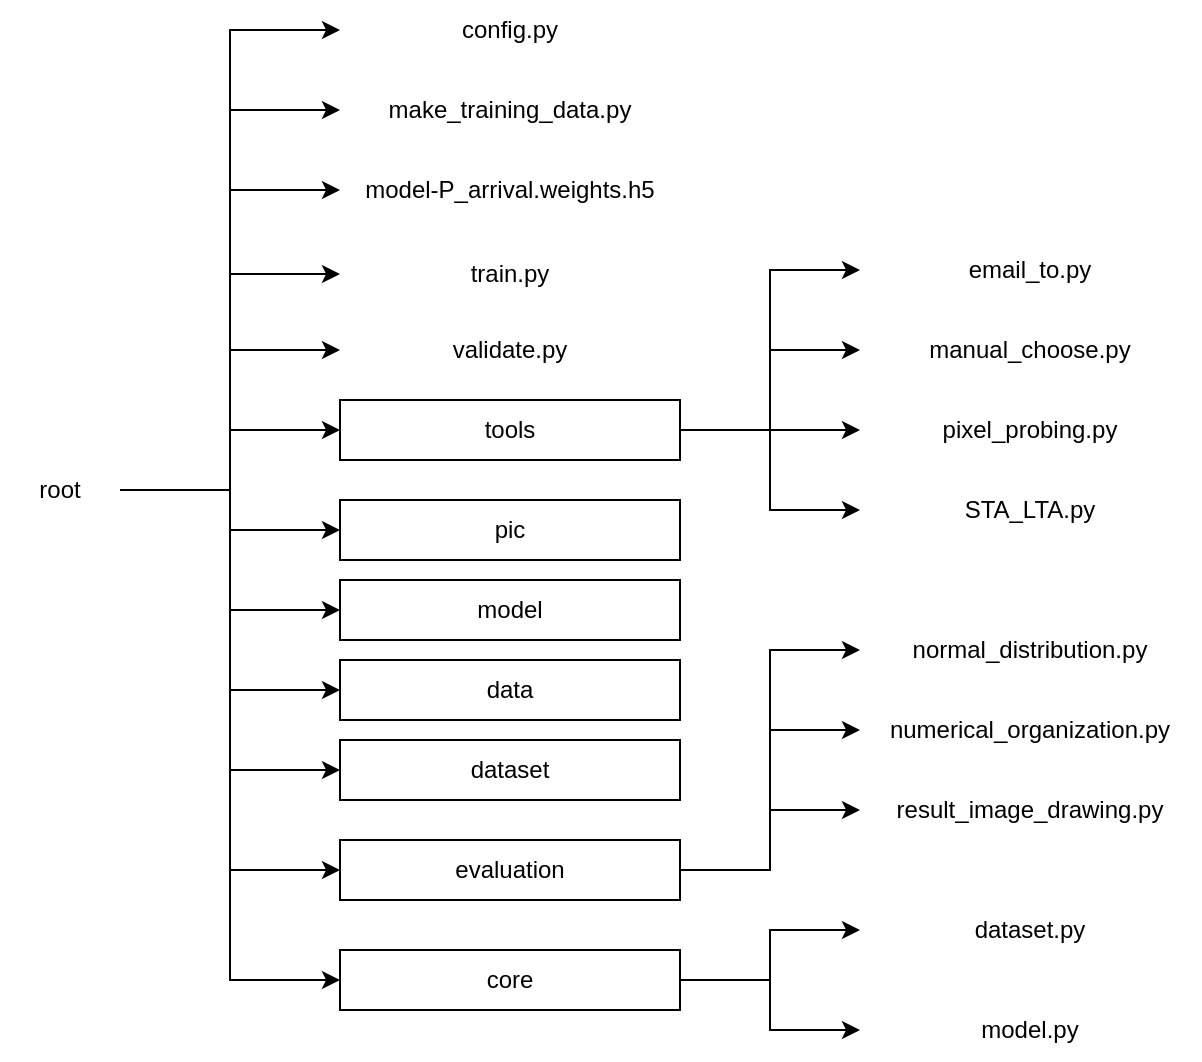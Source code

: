 <mxfile version="23.1.7" type="github">
  <diagram id="C5RBs43oDa-KdzZeNtuy" name="Page-1">
    <mxGraphModel dx="1674" dy="746" grid="1" gridSize="10" guides="1" tooltips="1" connect="1" arrows="1" fold="1" page="1" pageScale="1" pageWidth="827" pageHeight="1169" math="0" shadow="0">
      <root>
        <mxCell id="WIyWlLk6GJQsqaUBKTNV-0" />
        <mxCell id="WIyWlLk6GJQsqaUBKTNV-1" parent="WIyWlLk6GJQsqaUBKTNV-0" />
        <mxCell id="uM9lAC6_HIaDqI5mbAPG-0" style="edgeStyle=orthogonalEdgeStyle;rounded=0;orthogonalLoop=1;jettySize=auto;html=1;entryX=0;entryY=0.5;entryDx=0;entryDy=0;" edge="1" parent="WIyWlLk6GJQsqaUBKTNV-1" source="uM9lAC6_HIaDqI5mbAPG-12" target="uM9lAC6_HIaDqI5mbAPG-13">
          <mxGeometry relative="1" as="geometry" />
        </mxCell>
        <mxCell id="uM9lAC6_HIaDqI5mbAPG-1" style="edgeStyle=orthogonalEdgeStyle;rounded=0;orthogonalLoop=1;jettySize=auto;html=1;entryX=0;entryY=0.5;entryDx=0;entryDy=0;" edge="1" parent="WIyWlLk6GJQsqaUBKTNV-1" source="uM9lAC6_HIaDqI5mbAPG-12" target="uM9lAC6_HIaDqI5mbAPG-14">
          <mxGeometry relative="1" as="geometry" />
        </mxCell>
        <mxCell id="uM9lAC6_HIaDqI5mbAPG-2" style="edgeStyle=orthogonalEdgeStyle;rounded=0;orthogonalLoop=1;jettySize=auto;html=1;entryX=0;entryY=0.5;entryDx=0;entryDy=0;" edge="1" parent="WIyWlLk6GJQsqaUBKTNV-1" source="uM9lAC6_HIaDqI5mbAPG-12" target="uM9lAC6_HIaDqI5mbAPG-15">
          <mxGeometry relative="1" as="geometry" />
        </mxCell>
        <mxCell id="uM9lAC6_HIaDqI5mbAPG-3" style="edgeStyle=orthogonalEdgeStyle;rounded=0;orthogonalLoop=1;jettySize=auto;html=1;entryX=0;entryY=0.5;entryDx=0;entryDy=0;" edge="1" parent="WIyWlLk6GJQsqaUBKTNV-1" source="uM9lAC6_HIaDqI5mbAPG-12" target="uM9lAC6_HIaDqI5mbAPG-17">
          <mxGeometry relative="1" as="geometry" />
        </mxCell>
        <mxCell id="uM9lAC6_HIaDqI5mbAPG-4" style="edgeStyle=orthogonalEdgeStyle;rounded=0;orthogonalLoop=1;jettySize=auto;html=1;entryX=0;entryY=0.5;entryDx=0;entryDy=0;" edge="1" parent="WIyWlLk6GJQsqaUBKTNV-1" source="uM9lAC6_HIaDqI5mbAPG-12" target="uM9lAC6_HIaDqI5mbAPG-22">
          <mxGeometry relative="1" as="geometry" />
        </mxCell>
        <mxCell id="uM9lAC6_HIaDqI5mbAPG-5" style="edgeStyle=orthogonalEdgeStyle;rounded=0;orthogonalLoop=1;jettySize=auto;html=1;entryX=0;entryY=0.5;entryDx=0;entryDy=0;" edge="1" parent="WIyWlLk6GJQsqaUBKTNV-1" source="uM9lAC6_HIaDqI5mbAPG-12" target="uM9lAC6_HIaDqI5mbAPG-23">
          <mxGeometry relative="1" as="geometry" />
        </mxCell>
        <mxCell id="uM9lAC6_HIaDqI5mbAPG-6" style="edgeStyle=orthogonalEdgeStyle;rounded=0;orthogonalLoop=1;jettySize=auto;html=1;entryX=0;entryY=0.5;entryDx=0;entryDy=0;" edge="1" parent="WIyWlLk6GJQsqaUBKTNV-1" source="uM9lAC6_HIaDqI5mbAPG-12" target="uM9lAC6_HIaDqI5mbAPG-24">
          <mxGeometry relative="1" as="geometry" />
        </mxCell>
        <mxCell id="uM9lAC6_HIaDqI5mbAPG-7" style="edgeStyle=orthogonalEdgeStyle;rounded=0;orthogonalLoop=1;jettySize=auto;html=1;entryX=0;entryY=0.5;entryDx=0;entryDy=0;" edge="1" parent="WIyWlLk6GJQsqaUBKTNV-1" source="uM9lAC6_HIaDqI5mbAPG-12" target="uM9lAC6_HIaDqI5mbAPG-25">
          <mxGeometry relative="1" as="geometry" />
        </mxCell>
        <mxCell id="uM9lAC6_HIaDqI5mbAPG-8" style="edgeStyle=orthogonalEdgeStyle;rounded=0;orthogonalLoop=1;jettySize=auto;html=1;entryX=0;entryY=0.5;entryDx=0;entryDy=0;" edge="1" parent="WIyWlLk6GJQsqaUBKTNV-1" source="uM9lAC6_HIaDqI5mbAPG-12" target="uM9lAC6_HIaDqI5mbAPG-26">
          <mxGeometry relative="1" as="geometry" />
        </mxCell>
        <mxCell id="uM9lAC6_HIaDqI5mbAPG-9" style="edgeStyle=orthogonalEdgeStyle;rounded=0;orthogonalLoop=1;jettySize=auto;html=1;entryX=0;entryY=0.5;entryDx=0;entryDy=0;" edge="1" parent="WIyWlLk6GJQsqaUBKTNV-1" source="uM9lAC6_HIaDqI5mbAPG-12" target="uM9lAC6_HIaDqI5mbAPG-30">
          <mxGeometry relative="1" as="geometry" />
        </mxCell>
        <mxCell id="uM9lAC6_HIaDqI5mbAPG-10" style="edgeStyle=orthogonalEdgeStyle;rounded=0;orthogonalLoop=1;jettySize=auto;html=1;entryX=0;entryY=0.5;entryDx=0;entryDy=0;" edge="1" parent="WIyWlLk6GJQsqaUBKTNV-1" source="uM9lAC6_HIaDqI5mbAPG-12" target="uM9lAC6_HIaDqI5mbAPG-33">
          <mxGeometry relative="1" as="geometry" />
        </mxCell>
        <mxCell id="uM9lAC6_HIaDqI5mbAPG-11" style="edgeStyle=orthogonalEdgeStyle;rounded=0;orthogonalLoop=1;jettySize=auto;html=1;entryX=0;entryY=0.5;entryDx=0;entryDy=0;" edge="1" parent="WIyWlLk6GJQsqaUBKTNV-1" source="uM9lAC6_HIaDqI5mbAPG-12" target="uM9lAC6_HIaDqI5mbAPG-16">
          <mxGeometry relative="1" as="geometry" />
        </mxCell>
        <mxCell id="uM9lAC6_HIaDqI5mbAPG-12" value="root" style="text;html=1;align=center;verticalAlign=middle;whiteSpace=wrap;rounded=0;" vertex="1" parent="WIyWlLk6GJQsqaUBKTNV-1">
          <mxGeometry x="10" y="310" width="60" height="30" as="geometry" />
        </mxCell>
        <mxCell id="uM9lAC6_HIaDqI5mbAPG-13" value="config.py" style="text;html=1;align=center;verticalAlign=middle;whiteSpace=wrap;rounded=0;" vertex="1" parent="WIyWlLk6GJQsqaUBKTNV-1">
          <mxGeometry x="180" y="80" width="170" height="30" as="geometry" />
        </mxCell>
        <mxCell id="uM9lAC6_HIaDqI5mbAPG-14" value="make_training_data.py" style="text;html=1;align=center;verticalAlign=middle;whiteSpace=wrap;rounded=0;" vertex="1" parent="WIyWlLk6GJQsqaUBKTNV-1">
          <mxGeometry x="180" y="120" width="170" height="30" as="geometry" />
        </mxCell>
        <mxCell id="uM9lAC6_HIaDqI5mbAPG-15" value="model-P_arrival.weights.h5" style="text;html=1;align=center;verticalAlign=middle;whiteSpace=wrap;rounded=0;" vertex="1" parent="WIyWlLk6GJQsqaUBKTNV-1">
          <mxGeometry x="180" y="160" width="170" height="30" as="geometry" />
        </mxCell>
        <mxCell id="uM9lAC6_HIaDqI5mbAPG-16" value="train.py" style="text;html=1;align=center;verticalAlign=middle;whiteSpace=wrap;rounded=0;" vertex="1" parent="WIyWlLk6GJQsqaUBKTNV-1">
          <mxGeometry x="180" y="202" width="170" height="30" as="geometry" />
        </mxCell>
        <mxCell id="uM9lAC6_HIaDqI5mbAPG-17" value="validate.py" style="text;html=1;align=center;verticalAlign=middle;whiteSpace=wrap;rounded=0;" vertex="1" parent="WIyWlLk6GJQsqaUBKTNV-1">
          <mxGeometry x="180" y="240" width="170" height="30" as="geometry" />
        </mxCell>
        <mxCell id="uM9lAC6_HIaDqI5mbAPG-18" style="edgeStyle=orthogonalEdgeStyle;rounded=0;orthogonalLoop=1;jettySize=auto;html=1;entryX=0;entryY=0.5;entryDx=0;entryDy=0;" edge="1" parent="WIyWlLk6GJQsqaUBKTNV-1" source="uM9lAC6_HIaDqI5mbAPG-22" target="uM9lAC6_HIaDqI5mbAPG-34">
          <mxGeometry relative="1" as="geometry" />
        </mxCell>
        <mxCell id="uM9lAC6_HIaDqI5mbAPG-19" style="edgeStyle=orthogonalEdgeStyle;rounded=0;orthogonalLoop=1;jettySize=auto;html=1;entryX=0;entryY=0.5;entryDx=0;entryDy=0;" edge="1" parent="WIyWlLk6GJQsqaUBKTNV-1" source="uM9lAC6_HIaDqI5mbAPG-22" target="uM9lAC6_HIaDqI5mbAPG-35">
          <mxGeometry relative="1" as="geometry" />
        </mxCell>
        <mxCell id="uM9lAC6_HIaDqI5mbAPG-20" style="edgeStyle=orthogonalEdgeStyle;rounded=0;orthogonalLoop=1;jettySize=auto;html=1;entryX=0;entryY=0.5;entryDx=0;entryDy=0;" edge="1" parent="WIyWlLk6GJQsqaUBKTNV-1" source="uM9lAC6_HIaDqI5mbAPG-22" target="uM9lAC6_HIaDqI5mbAPG-36">
          <mxGeometry relative="1" as="geometry" />
        </mxCell>
        <mxCell id="uM9lAC6_HIaDqI5mbAPG-21" style="edgeStyle=orthogonalEdgeStyle;rounded=0;orthogonalLoop=1;jettySize=auto;html=1;entryX=0;entryY=0.5;entryDx=0;entryDy=0;" edge="1" parent="WIyWlLk6GJQsqaUBKTNV-1" source="uM9lAC6_HIaDqI5mbAPG-22" target="uM9lAC6_HIaDqI5mbAPG-37">
          <mxGeometry relative="1" as="geometry" />
        </mxCell>
        <mxCell id="uM9lAC6_HIaDqI5mbAPG-22" value="tools" style="rounded=0;whiteSpace=wrap;html=1;" vertex="1" parent="WIyWlLk6GJQsqaUBKTNV-1">
          <mxGeometry x="180" y="280" width="170" height="30" as="geometry" />
        </mxCell>
        <mxCell id="uM9lAC6_HIaDqI5mbAPG-23" value="pic" style="rounded=0;whiteSpace=wrap;html=1;" vertex="1" parent="WIyWlLk6GJQsqaUBKTNV-1">
          <mxGeometry x="180" y="330" width="170" height="30" as="geometry" />
        </mxCell>
        <mxCell id="uM9lAC6_HIaDqI5mbAPG-24" value="model" style="rounded=0;whiteSpace=wrap;html=1;" vertex="1" parent="WIyWlLk6GJQsqaUBKTNV-1">
          <mxGeometry x="180" y="370" width="170" height="30" as="geometry" />
        </mxCell>
        <mxCell id="uM9lAC6_HIaDqI5mbAPG-25" value="data" style="rounded=0;whiteSpace=wrap;html=1;" vertex="1" parent="WIyWlLk6GJQsqaUBKTNV-1">
          <mxGeometry x="180" y="410" width="170" height="30" as="geometry" />
        </mxCell>
        <mxCell id="uM9lAC6_HIaDqI5mbAPG-26" value="dataset" style="rounded=0;whiteSpace=wrap;html=1;" vertex="1" parent="WIyWlLk6GJQsqaUBKTNV-1">
          <mxGeometry x="180" y="450" width="170" height="30" as="geometry" />
        </mxCell>
        <mxCell id="uM9lAC6_HIaDqI5mbAPG-27" style="edgeStyle=orthogonalEdgeStyle;rounded=0;orthogonalLoop=1;jettySize=auto;html=1;entryX=0;entryY=0.5;entryDx=0;entryDy=0;" edge="1" parent="WIyWlLk6GJQsqaUBKTNV-1" source="uM9lAC6_HIaDqI5mbAPG-30" target="uM9lAC6_HIaDqI5mbAPG-38">
          <mxGeometry relative="1" as="geometry" />
        </mxCell>
        <mxCell id="uM9lAC6_HIaDqI5mbAPG-28" style="edgeStyle=orthogonalEdgeStyle;rounded=0;orthogonalLoop=1;jettySize=auto;html=1;entryX=0;entryY=0.5;entryDx=0;entryDy=0;" edge="1" parent="WIyWlLk6GJQsqaUBKTNV-1" source="uM9lAC6_HIaDqI5mbAPG-30" target="uM9lAC6_HIaDqI5mbAPG-39">
          <mxGeometry relative="1" as="geometry" />
        </mxCell>
        <mxCell id="uM9lAC6_HIaDqI5mbAPG-29" style="edgeStyle=orthogonalEdgeStyle;rounded=0;orthogonalLoop=1;jettySize=auto;html=1;entryX=0;entryY=0.5;entryDx=0;entryDy=0;" edge="1" parent="WIyWlLk6GJQsqaUBKTNV-1" source="uM9lAC6_HIaDqI5mbAPG-30" target="uM9lAC6_HIaDqI5mbAPG-40">
          <mxGeometry relative="1" as="geometry" />
        </mxCell>
        <mxCell id="uM9lAC6_HIaDqI5mbAPG-30" value="evaluation" style="rounded=0;whiteSpace=wrap;html=1;" vertex="1" parent="WIyWlLk6GJQsqaUBKTNV-1">
          <mxGeometry x="180" y="500" width="170" height="30" as="geometry" />
        </mxCell>
        <mxCell id="uM9lAC6_HIaDqI5mbAPG-31" style="edgeStyle=orthogonalEdgeStyle;rounded=0;orthogonalLoop=1;jettySize=auto;html=1;entryX=0;entryY=0.5;entryDx=0;entryDy=0;" edge="1" parent="WIyWlLk6GJQsqaUBKTNV-1" source="uM9lAC6_HIaDqI5mbAPG-33" target="uM9lAC6_HIaDqI5mbAPG-42">
          <mxGeometry relative="1" as="geometry" />
        </mxCell>
        <mxCell id="uM9lAC6_HIaDqI5mbAPG-32" style="edgeStyle=orthogonalEdgeStyle;rounded=0;orthogonalLoop=1;jettySize=auto;html=1;entryX=0;entryY=0.5;entryDx=0;entryDy=0;" edge="1" parent="WIyWlLk6GJQsqaUBKTNV-1" source="uM9lAC6_HIaDqI5mbAPG-33" target="uM9lAC6_HIaDqI5mbAPG-41">
          <mxGeometry relative="1" as="geometry" />
        </mxCell>
        <mxCell id="uM9lAC6_HIaDqI5mbAPG-33" value="core" style="rounded=0;whiteSpace=wrap;html=1;" vertex="1" parent="WIyWlLk6GJQsqaUBKTNV-1">
          <mxGeometry x="180" y="555" width="170" height="30" as="geometry" />
        </mxCell>
        <mxCell id="uM9lAC6_HIaDqI5mbAPG-34" value="email_to.py" style="text;html=1;align=center;verticalAlign=middle;whiteSpace=wrap;rounded=0;" vertex="1" parent="WIyWlLk6GJQsqaUBKTNV-1">
          <mxGeometry x="440" y="200" width="170" height="30" as="geometry" />
        </mxCell>
        <mxCell id="uM9lAC6_HIaDqI5mbAPG-35" value="manual_choose.py" style="text;html=1;align=center;verticalAlign=middle;whiteSpace=wrap;rounded=0;" vertex="1" parent="WIyWlLk6GJQsqaUBKTNV-1">
          <mxGeometry x="440" y="240" width="170" height="30" as="geometry" />
        </mxCell>
        <mxCell id="uM9lAC6_HIaDqI5mbAPG-36" value="pixel_probing.py" style="text;html=1;align=center;verticalAlign=middle;whiteSpace=wrap;rounded=0;" vertex="1" parent="WIyWlLk6GJQsqaUBKTNV-1">
          <mxGeometry x="440" y="280" width="170" height="30" as="geometry" />
        </mxCell>
        <mxCell id="uM9lAC6_HIaDqI5mbAPG-37" value="STA_LTA.py" style="text;html=1;align=center;verticalAlign=middle;whiteSpace=wrap;rounded=0;" vertex="1" parent="WIyWlLk6GJQsqaUBKTNV-1">
          <mxGeometry x="440" y="320" width="170" height="30" as="geometry" />
        </mxCell>
        <mxCell id="uM9lAC6_HIaDqI5mbAPG-38" value="normal_distribution.py" style="text;html=1;align=center;verticalAlign=middle;whiteSpace=wrap;rounded=0;" vertex="1" parent="WIyWlLk6GJQsqaUBKTNV-1">
          <mxGeometry x="440" y="390" width="170" height="30" as="geometry" />
        </mxCell>
        <mxCell id="uM9lAC6_HIaDqI5mbAPG-39" value="numerical_organization.py" style="text;html=1;align=center;verticalAlign=middle;whiteSpace=wrap;rounded=0;" vertex="1" parent="WIyWlLk6GJQsqaUBKTNV-1">
          <mxGeometry x="440" y="430" width="170" height="30" as="geometry" />
        </mxCell>
        <mxCell id="uM9lAC6_HIaDqI5mbAPG-40" value="result_image_drawing.py" style="text;html=1;align=center;verticalAlign=middle;whiteSpace=wrap;rounded=0;" vertex="1" parent="WIyWlLk6GJQsqaUBKTNV-1">
          <mxGeometry x="440" y="470" width="170" height="30" as="geometry" />
        </mxCell>
        <mxCell id="uM9lAC6_HIaDqI5mbAPG-41" value="dataset.py" style="text;html=1;align=center;verticalAlign=middle;whiteSpace=wrap;rounded=0;" vertex="1" parent="WIyWlLk6GJQsqaUBKTNV-1">
          <mxGeometry x="440" y="530" width="170" height="30" as="geometry" />
        </mxCell>
        <mxCell id="uM9lAC6_HIaDqI5mbAPG-42" value="model.py" style="text;html=1;align=center;verticalAlign=middle;whiteSpace=wrap;rounded=0;" vertex="1" parent="WIyWlLk6GJQsqaUBKTNV-1">
          <mxGeometry x="440" y="580" width="170" height="30" as="geometry" />
        </mxCell>
      </root>
    </mxGraphModel>
  </diagram>
</mxfile>
